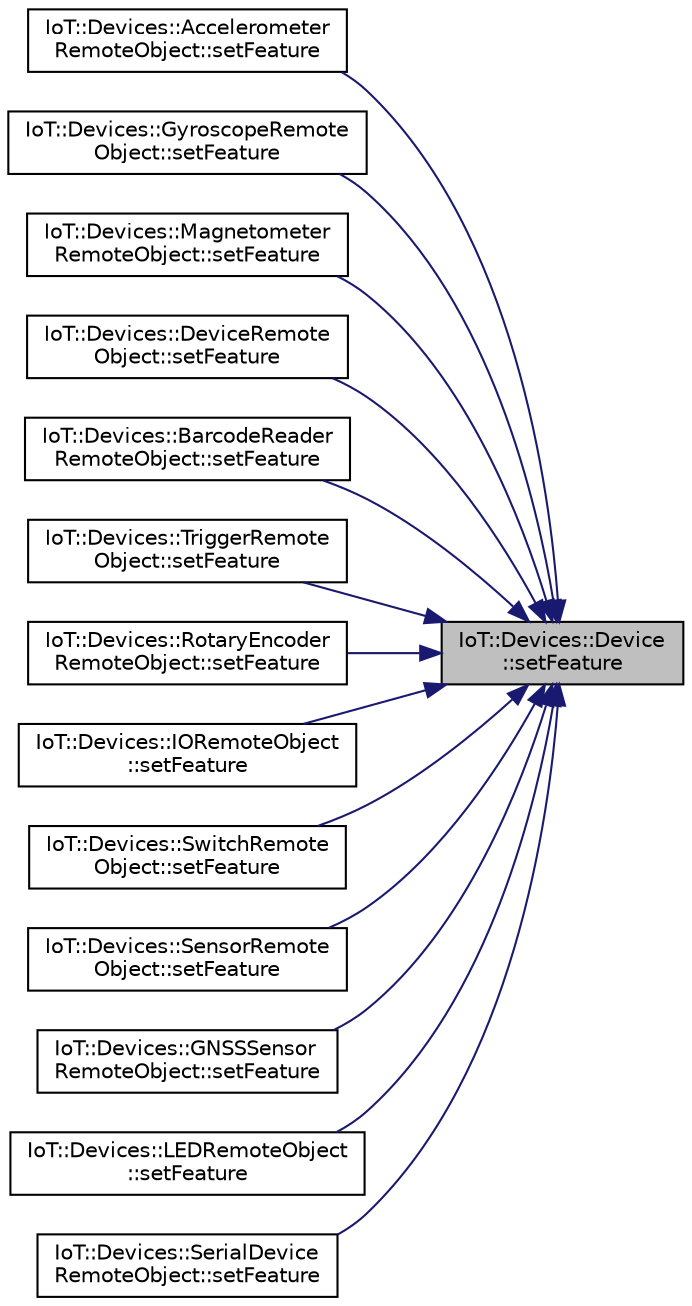 digraph "IoT::Devices::Device::setFeature"
{
 // LATEX_PDF_SIZE
  edge [fontname="Helvetica",fontsize="10",labelfontname="Helvetica",labelfontsize="10"];
  node [fontname="Helvetica",fontsize="10",shape=record];
  rankdir="RL";
  Node1 [label="IoT::Devices::Device\l::setFeature",height=0.2,width=0.4,color="black", fillcolor="grey75", style="filled", fontcolor="black",tooltip=" "];
  Node1 -> Node2 [dir="back",color="midnightblue",fontsize="10",style="solid"];
  Node2 [label="IoT::Devices::Accelerometer\lRemoteObject::setFeature",height=0.2,width=0.4,color="black", fillcolor="white", style="filled",URL="$classIoT_1_1Devices_1_1AccelerometerRemoteObject.html#a9067c8ddc46c6611b1e09194e11dea8b",tooltip="Returns the TypeId of the class."];
  Node1 -> Node3 [dir="back",color="midnightblue",fontsize="10",style="solid"];
  Node3 [label="IoT::Devices::GyroscopeRemote\lObject::setFeature",height=0.2,width=0.4,color="black", fillcolor="white", style="filled",URL="$classIoT_1_1Devices_1_1GyroscopeRemoteObject.html#aaf8d95ad0efd410a34d08c6d2abd39ec",tooltip="Returns the most recently measured rotation values."];
  Node1 -> Node4 [dir="back",color="midnightblue",fontsize="10",style="solid"];
  Node4 [label="IoT::Devices::Magnetometer\lRemoteObject::setFeature",height=0.2,width=0.4,color="black", fillcolor="white", style="filled",URL="$classIoT_1_1Devices_1_1MagnetometerRemoteObject.html#a81e2aaaa8d72c57516573f2ea0e41cf9",tooltip="Returns the TypeId of the class."];
  Node1 -> Node5 [dir="back",color="midnightblue",fontsize="10",style="solid"];
  Node5 [label="IoT::Devices::DeviceRemote\lObject::setFeature",height=0.2,width=0.4,color="black", fillcolor="white", style="filled",URL="$classIoT_1_1Devices_1_1DeviceRemoteObject.html#a0144c9d2286039be90b16bd39ce7ca8e",tooltip="Returns the TypeId of the class."];
  Node1 -> Node6 [dir="back",color="midnightblue",fontsize="10",style="solid"];
  Node6 [label="IoT::Devices::BarcodeReader\lRemoteObject::setFeature",height=0.2,width=0.4,color="black", fillcolor="white", style="filled",URL="$classIoT_1_1Devices_1_1BarcodeReaderRemoteObject.html#a58df7737a4f8f13de2fbc54e9f2201c9",tooltip="Returns the TypeId of the class."];
  Node1 -> Node7 [dir="back",color="midnightblue",fontsize="10",style="solid"];
  Node7 [label="IoT::Devices::TriggerRemote\lObject::setFeature",height=0.2,width=0.4,color="black", fillcolor="white", style="filled",URL="$classIoT_1_1Devices_1_1TriggerRemoteObject.html#a3aca8efb423547230c302143f5254143",tooltip="Returns the TypeId of the class."];
  Node1 -> Node8 [dir="back",color="midnightblue",fontsize="10",style="solid"];
  Node8 [label="IoT::Devices::RotaryEncoder\lRemoteObject::setFeature",height=0.2,width=0.4,color="black", fillcolor="white", style="filled",URL="$classIoT_1_1Devices_1_1RotaryEncoderRemoteObject.html#a2ce9cfd8f9f1f52fcc877754aa503cb1",tooltip=" "];
  Node1 -> Node9 [dir="back",color="midnightblue",fontsize="10",style="solid"];
  Node9 [label="IoT::Devices::IORemoteObject\l::setFeature",height=0.2,width=0.4,color="black", fillcolor="white", style="filled",URL="$classIoT_1_1Devices_1_1IORemoteObject.html#a4c7deb905a3bcc98e789a1fa2afc42ab",tooltip="Sets the state of an output pin to the given state."];
  Node1 -> Node10 [dir="back",color="midnightblue",fontsize="10",style="solid"];
  Node10 [label="IoT::Devices::SwitchRemote\lObject::setFeature",height=0.2,width=0.4,color="black", fillcolor="white", style="filled",URL="$classIoT_1_1Devices_1_1SwitchRemoteObject.html#af57a92adea83878850caaf57cec39621",tooltip="Returns the TypeId of the class."];
  Node1 -> Node11 [dir="back",color="midnightblue",fontsize="10",style="solid"];
  Node11 [label="IoT::Devices::SensorRemote\lObject::setFeature",height=0.2,width=0.4,color="black", fillcolor="white", style="filled",URL="$classIoT_1_1Devices_1_1SensorRemoteObject.html#a3747432a261de379d603d88cd12bc883",tooltip="Returns the TypeId of the class."];
  Node1 -> Node12 [dir="back",color="midnightblue",fontsize="10",style="solid"];
  Node12 [label="IoT::Devices::GNSSSensor\lRemoteObject::setFeature",height=0.2,width=0.4,color="black", fillcolor="white", style="filled",URL="$classIoT_1_1Devices_1_1GNSSSensorRemoteObject.html#abcf4001b97028c9bbc604a91d8c227f4",tooltip="Returns the TypeId of the class."];
  Node1 -> Node13 [dir="back",color="midnightblue",fontsize="10",style="solid"];
  Node13 [label="IoT::Devices::LEDRemoteObject\l::setFeature",height=0.2,width=0.4,color="black", fillcolor="white", style="filled",URL="$classIoT_1_1Devices_1_1LEDRemoteObject.html#af7d0285995d46d775102f86a0e115ef8",tooltip=" "];
  Node1 -> Node14 [dir="back",color="midnightblue",fontsize="10",style="solid"];
  Node14 [label="IoT::Devices::SerialDevice\lRemoteObject::setFeature",height=0.2,width=0.4,color="black", fillcolor="white", style="filled",URL="$classIoT_1_1Devices_1_1SerialDeviceRemoteObject.html#afb8ca52283203495075d9f20c9e00e8a",tooltip="Returns the TypeId of the class."];
}
